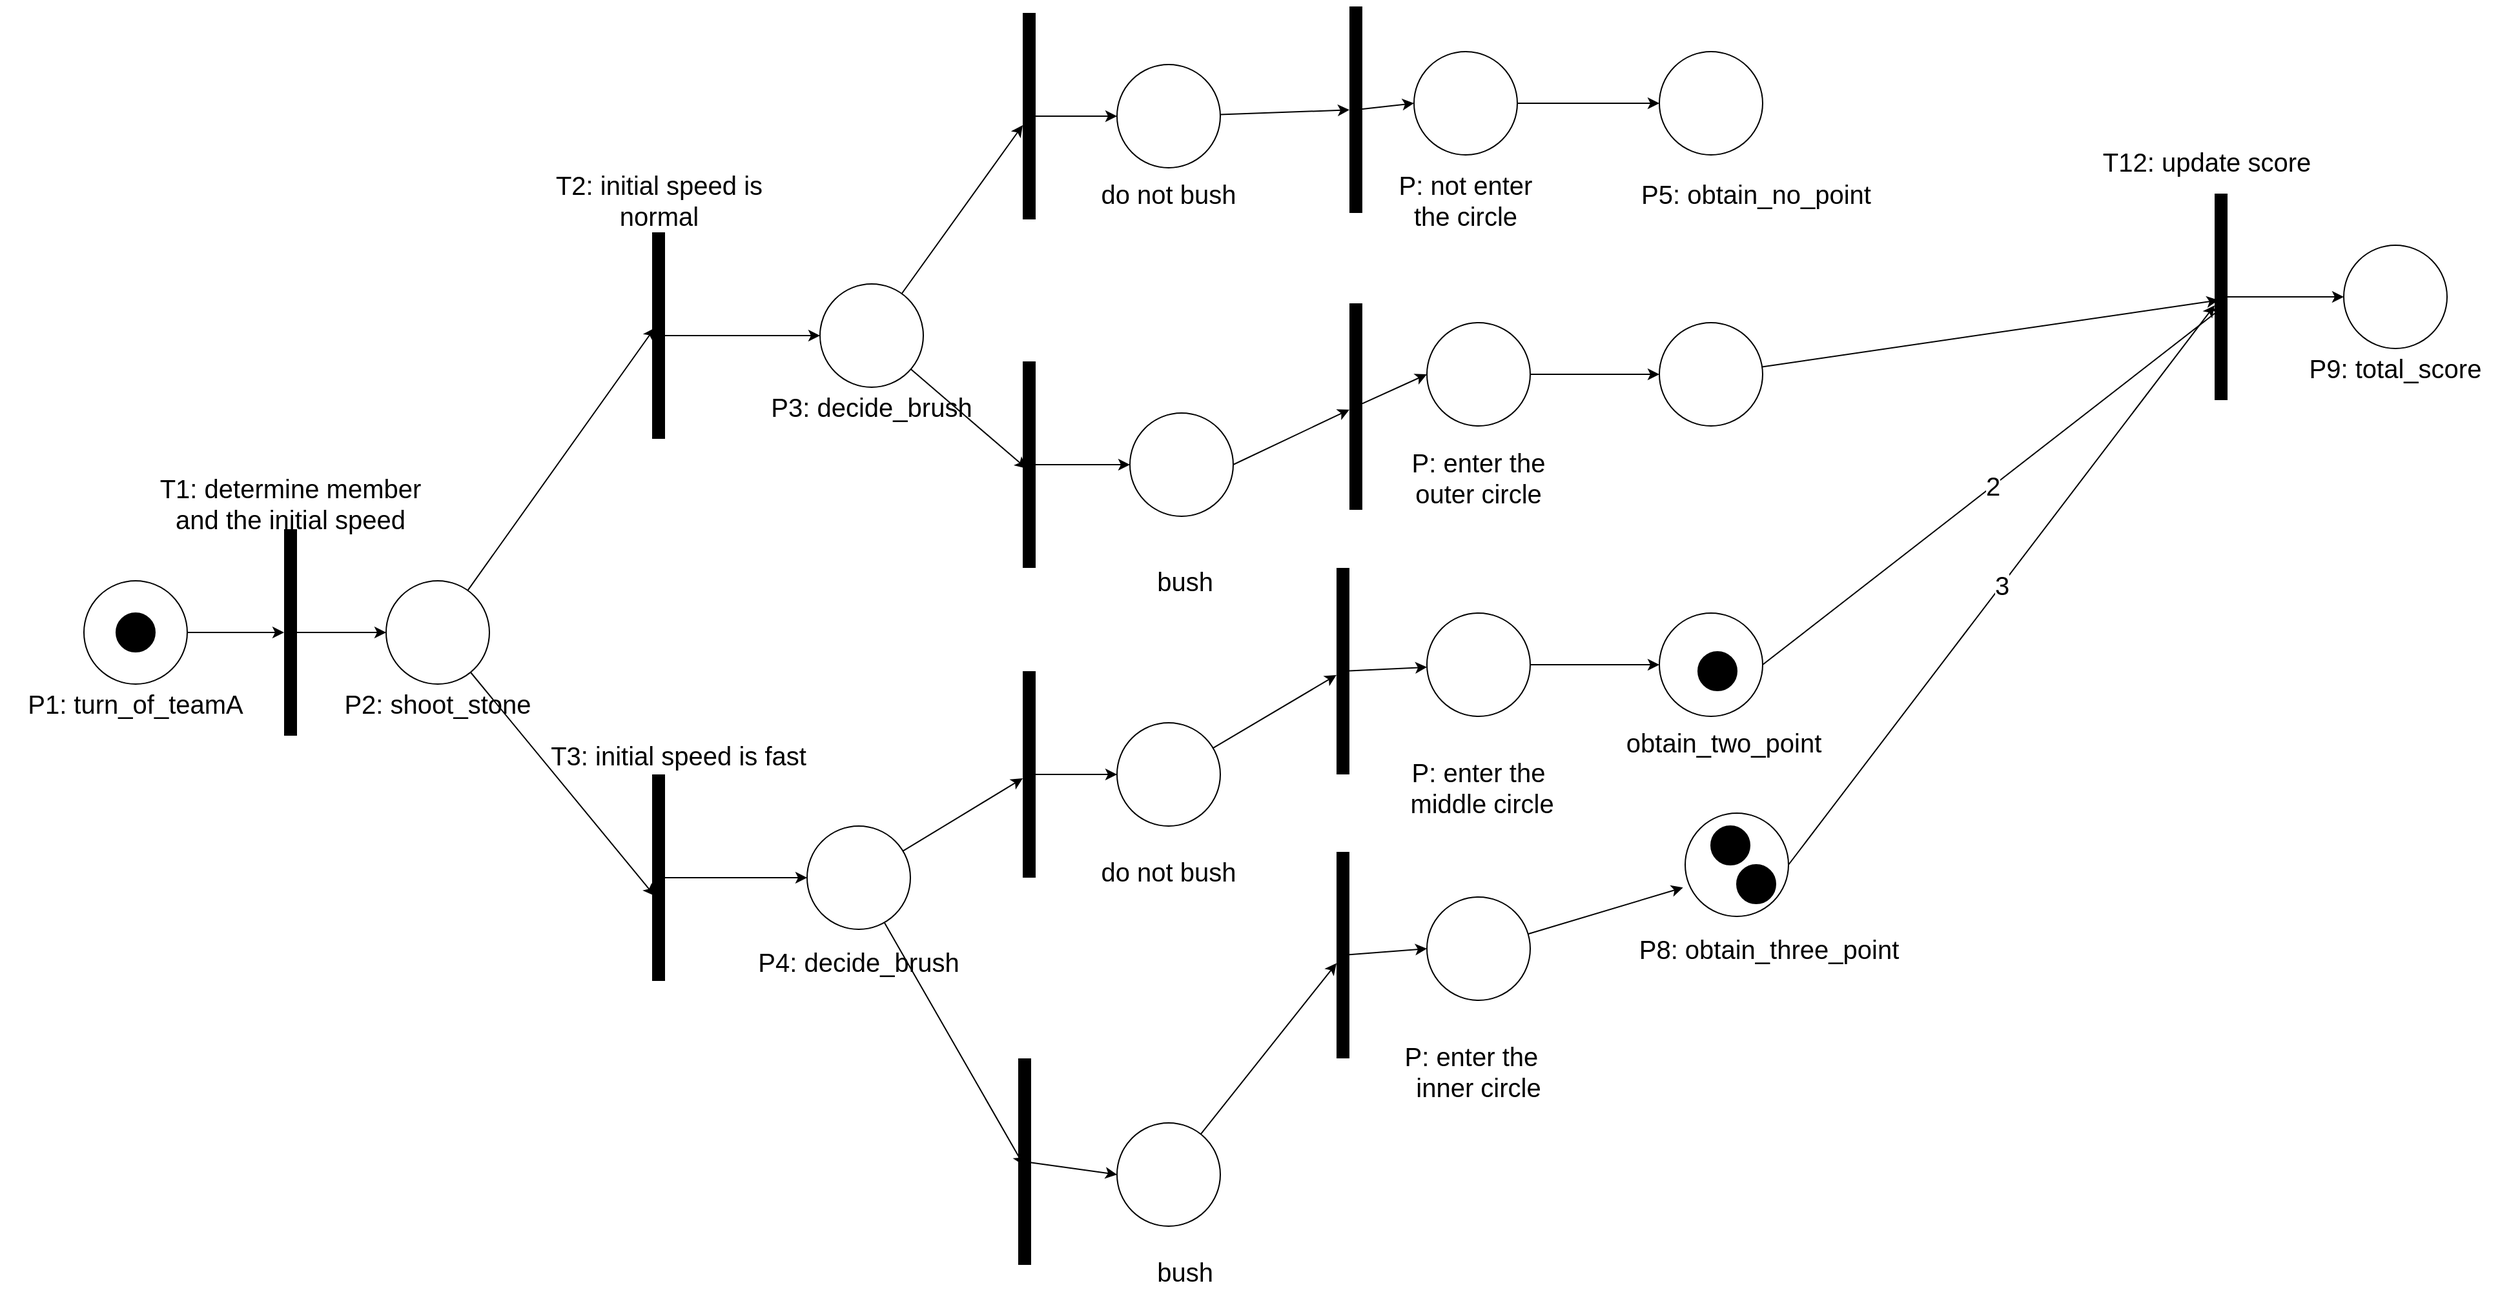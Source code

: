 <mxfile version="17.1.1" type="github">
  <diagram id="g2ASomBswaN9AXCgGyPv" name="Page-1">
    <mxGraphModel dx="1535" dy="2244" grid="1" gridSize="10" guides="1" tooltips="1" connect="1" arrows="1" fold="1" page="1" pageScale="1" pageWidth="827" pageHeight="1169" math="0" shadow="0">
      <root>
        <mxCell id="0" />
        <mxCell id="1" parent="0" />
        <mxCell id="vI_bHhVZxUE-P5Cn4uq1-3" style="edgeStyle=none;rounded=0;orthogonalLoop=1;jettySize=auto;html=1;fontSize=20;" parent="1" source="vI_bHhVZxUE-P5Cn4uq1-1" target="vI_bHhVZxUE-P5Cn4uq1-4" edge="1">
          <mxGeometry relative="1" as="geometry">
            <mxPoint x="260" y="280" as="targetPoint" />
          </mxGeometry>
        </mxCell>
        <mxCell id="vI_bHhVZxUE-P5Cn4uq1-1" value="" style="ellipse;whiteSpace=wrap;html=1;aspect=fixed;fontSize=20;strokeWidth=1;fillColor=#FFFFFF;" parent="1" vertex="1">
          <mxGeometry x="100" y="240" width="80" height="80" as="geometry" />
        </mxCell>
        <mxCell id="vI_bHhVZxUE-P5Cn4uq1-2" value="P1: turn_of_teamA" style="text;html=1;strokeColor=none;fillColor=none;align=center;verticalAlign=middle;whiteSpace=wrap;rounded=0;fontSize=20;" parent="1" vertex="1">
          <mxGeometry x="35" y="320" width="210" height="30" as="geometry" />
        </mxCell>
        <mxCell id="vI_bHhVZxUE-P5Cn4uq1-5" style="edgeStyle=none;rounded=0;orthogonalLoop=1;jettySize=auto;html=1;fontSize=20;" parent="1" source="vI_bHhVZxUE-P5Cn4uq1-4" target="vI_bHhVZxUE-P5Cn4uq1-6" edge="1">
          <mxGeometry relative="1" as="geometry">
            <mxPoint x="350" y="280" as="targetPoint" />
          </mxGeometry>
        </mxCell>
        <mxCell id="vI_bHhVZxUE-P5Cn4uq1-4" value="" style="line;strokeWidth=10;direction=south;html=1;fontSize=20;fillColor=#FFFFFF;" parent="1" vertex="1">
          <mxGeometry x="255" y="200" width="10" height="160" as="geometry" />
        </mxCell>
        <mxCell id="vI_bHhVZxUE-P5Cn4uq1-12" style="edgeStyle=none;rounded=0;orthogonalLoop=1;jettySize=auto;html=1;entryX=0.463;entryY=0.8;entryDx=0;entryDy=0;entryPerimeter=0;fontSize=20;" parent="1" source="vI_bHhVZxUE-P5Cn4uq1-6" target="vI_bHhVZxUE-P5Cn4uq1-10" edge="1">
          <mxGeometry relative="1" as="geometry" />
        </mxCell>
        <mxCell id="vI_bHhVZxUE-P5Cn4uq1-13" style="edgeStyle=none;rounded=0;orthogonalLoop=1;jettySize=auto;html=1;entryX=0.588;entryY=0.8;entryDx=0;entryDy=0;entryPerimeter=0;fontSize=20;" parent="1" source="vI_bHhVZxUE-P5Cn4uq1-6" target="vI_bHhVZxUE-P5Cn4uq1-11" edge="1">
          <mxGeometry relative="1" as="geometry" />
        </mxCell>
        <mxCell id="vI_bHhVZxUE-P5Cn4uq1-6" value="" style="ellipse;whiteSpace=wrap;html=1;aspect=fixed;fontSize=20;strokeWidth=1;fillColor=#FFFFFF;" parent="1" vertex="1">
          <mxGeometry x="334" y="240" width="80" height="80" as="geometry" />
        </mxCell>
        <mxCell id="vI_bHhVZxUE-P5Cn4uq1-7" value="P2: shoot_stone" style="text;html=1;strokeColor=none;fillColor=none;align=center;verticalAlign=middle;whiteSpace=wrap;rounded=0;fontSize=20;" parent="1" vertex="1">
          <mxGeometry x="274" y="320" width="200" height="30" as="geometry" />
        </mxCell>
        <mxCell id="vI_bHhVZxUE-P5Cn4uq1-9" value="" style="edgeStyle=none;rounded=0;orthogonalLoop=1;jettySize=auto;html=1;fontSize=20;" parent="1" source="vI_bHhVZxUE-P5Cn4uq1-8" target="vI_bHhVZxUE-P5Cn4uq1-4" edge="1">
          <mxGeometry relative="1" as="geometry" />
        </mxCell>
        <mxCell id="vI_bHhVZxUE-P5Cn4uq1-8" value="T1: determine member and the initial speed" style="text;html=1;strokeColor=none;fillColor=none;align=center;verticalAlign=middle;whiteSpace=wrap;rounded=0;fontSize=20;" parent="1" vertex="1">
          <mxGeometry x="145" y="160" width="230" height="40" as="geometry" />
        </mxCell>
        <mxCell id="vI_bHhVZxUE-P5Cn4uq1-16" style="edgeStyle=none;rounded=0;orthogonalLoop=1;jettySize=auto;html=1;fontSize=20;" parent="1" source="vI_bHhVZxUE-P5Cn4uq1-10" target="vI_bHhVZxUE-P5Cn4uq1-17" edge="1">
          <mxGeometry relative="1" as="geometry">
            <mxPoint x="650" y="50" as="targetPoint" />
          </mxGeometry>
        </mxCell>
        <mxCell id="vI_bHhVZxUE-P5Cn4uq1-10" value="" style="line;strokeWidth=10;direction=south;html=1;fontSize=20;fillColor=#FFFFFF;" parent="1" vertex="1">
          <mxGeometry x="540" y="-30" width="10" height="160" as="geometry" />
        </mxCell>
        <mxCell id="vI_bHhVZxUE-P5Cn4uq1-31" style="edgeStyle=none;rounded=0;orthogonalLoop=1;jettySize=auto;html=1;fontSize=20;" parent="1" source="vI_bHhVZxUE-P5Cn4uq1-11" target="vI_bHhVZxUE-P5Cn4uq1-27" edge="1">
          <mxGeometry relative="1" as="geometry" />
        </mxCell>
        <mxCell id="vI_bHhVZxUE-P5Cn4uq1-11" value="" style="line;strokeWidth=10;direction=south;html=1;fontSize=20;fillColor=#FFFFFF;" parent="1" vertex="1">
          <mxGeometry x="540" y="390" width="10" height="160" as="geometry" />
        </mxCell>
        <mxCell id="vI_bHhVZxUE-P5Cn4uq1-14" value="T2: initial speed is normal" style="text;html=1;strokeColor=none;fillColor=none;align=center;verticalAlign=middle;whiteSpace=wrap;rounded=0;fontSize=20;" parent="1" vertex="1">
          <mxGeometry x="444.5" y="-70" width="201" height="30" as="geometry" />
        </mxCell>
        <mxCell id="vI_bHhVZxUE-P5Cn4uq1-15" value="T3: initial speed is fast" style="text;html=1;strokeColor=none;fillColor=none;align=center;verticalAlign=middle;whiteSpace=wrap;rounded=0;fontSize=20;" parent="1" vertex="1">
          <mxGeometry x="460" y="360" width="201" height="30" as="geometry" />
        </mxCell>
        <mxCell id="vI_bHhVZxUE-P5Cn4uq1-23" style="edgeStyle=none;rounded=0;orthogonalLoop=1;jettySize=auto;html=1;entryX=0.519;entryY=0.7;entryDx=0;entryDy=0;entryPerimeter=0;fontSize=20;" parent="1" source="vI_bHhVZxUE-P5Cn4uq1-17" target="vI_bHhVZxUE-P5Cn4uq1-22" edge="1">
          <mxGeometry relative="1" as="geometry" />
        </mxCell>
        <mxCell id="vI_bHhVZxUE-P5Cn4uq1-24" style="edgeStyle=none;rounded=0;orthogonalLoop=1;jettySize=auto;html=1;fontSize=20;" parent="1" source="vI_bHhVZxUE-P5Cn4uq1-17" target="vI_bHhVZxUE-P5Cn4uq1-21" edge="1">
          <mxGeometry relative="1" as="geometry" />
        </mxCell>
        <mxCell id="vI_bHhVZxUE-P5Cn4uq1-17" value="" style="ellipse;whiteSpace=wrap;html=1;aspect=fixed;fontSize=20;strokeWidth=1;fillColor=#FFFFFF;" parent="1" vertex="1">
          <mxGeometry x="670" y="10" width="80" height="80" as="geometry" />
        </mxCell>
        <mxCell id="vI_bHhVZxUE-P5Cn4uq1-18" value="P3: decide_brush" style="text;html=1;strokeColor=none;fillColor=none;align=center;verticalAlign=middle;whiteSpace=wrap;rounded=0;fontSize=20;" parent="1" vertex="1">
          <mxGeometry x="630" y="90" width="160" height="30" as="geometry" />
        </mxCell>
        <mxCell id="0EM-8fLEFYnco3IevkyM-26" style="edgeStyle=orthogonalEdgeStyle;rounded=0;orthogonalLoop=1;jettySize=auto;html=1;entryX=0;entryY=0.5;entryDx=0;entryDy=0;" edge="1" parent="1" source="vI_bHhVZxUE-P5Cn4uq1-21" target="0EM-8fLEFYnco3IevkyM-12">
          <mxGeometry relative="1" as="geometry" />
        </mxCell>
        <mxCell id="vI_bHhVZxUE-P5Cn4uq1-21" value="" style="line;strokeWidth=10;direction=south;html=1;fontSize=20;fillColor=#FFFFFF;" parent="1" vertex="1">
          <mxGeometry x="827" y="-200" width="10" height="160" as="geometry" />
        </mxCell>
        <mxCell id="0EM-8fLEFYnco3IevkyM-30" style="edgeStyle=orthogonalEdgeStyle;rounded=0;orthogonalLoop=1;jettySize=auto;html=1;entryX=0;entryY=0.5;entryDx=0;entryDy=0;" edge="1" parent="1" source="vI_bHhVZxUE-P5Cn4uq1-22" target="0EM-8fLEFYnco3IevkyM-13">
          <mxGeometry relative="1" as="geometry" />
        </mxCell>
        <mxCell id="vI_bHhVZxUE-P5Cn4uq1-22" value="" style="line;strokeWidth=10;direction=south;html=1;fontSize=20;fillColor=#FFFFFF;" parent="1" vertex="1">
          <mxGeometry x="827" y="70" width="10" height="160" as="geometry" />
        </mxCell>
        <mxCell id="vI_bHhVZxUE-P5Cn4uq1-25" style="edgeStyle=none;rounded=0;orthogonalLoop=1;jettySize=auto;html=1;entryX=0.519;entryY=0.7;entryDx=0;entryDy=0;entryPerimeter=0;fontSize=20;" parent="1" source="vI_bHhVZxUE-P5Cn4uq1-27" target="vI_bHhVZxUE-P5Cn4uq1-30" edge="1">
          <mxGeometry relative="1" as="geometry" />
        </mxCell>
        <mxCell id="vI_bHhVZxUE-P5Cn4uq1-26" style="edgeStyle=none;rounded=0;orthogonalLoop=1;jettySize=auto;html=1;fontSize=20;" parent="1" source="vI_bHhVZxUE-P5Cn4uq1-27" target="vI_bHhVZxUE-P5Cn4uq1-29" edge="1">
          <mxGeometry relative="1" as="geometry" />
        </mxCell>
        <mxCell id="vI_bHhVZxUE-P5Cn4uq1-27" value="" style="ellipse;whiteSpace=wrap;html=1;aspect=fixed;fontSize=20;strokeWidth=1;fillColor=#FFFFFF;" parent="1" vertex="1">
          <mxGeometry x="660" y="430" width="80" height="80" as="geometry" />
        </mxCell>
        <mxCell id="vI_bHhVZxUE-P5Cn4uq1-28" value="P4: decide_brush" style="text;html=1;strokeColor=none;fillColor=none;align=center;verticalAlign=middle;whiteSpace=wrap;rounded=0;fontSize=20;" parent="1" vertex="1">
          <mxGeometry x="620" y="520" width="160" height="30" as="geometry" />
        </mxCell>
        <mxCell id="0EM-8fLEFYnco3IevkyM-39" style="edgeStyle=none;rounded=0;orthogonalLoop=1;jettySize=auto;html=1;entryX=0;entryY=0.5;entryDx=0;entryDy=0;" edge="1" parent="1" source="vI_bHhVZxUE-P5Cn4uq1-29" target="0EM-8fLEFYnco3IevkyM-14">
          <mxGeometry relative="1" as="geometry" />
        </mxCell>
        <mxCell id="vI_bHhVZxUE-P5Cn4uq1-29" value="" style="line;strokeWidth=10;direction=south;html=1;fontSize=20;fillColor=#FFFFFF;" parent="1" vertex="1">
          <mxGeometry x="827" y="310" width="10" height="160" as="geometry" />
        </mxCell>
        <mxCell id="0EM-8fLEFYnco3IevkyM-61" style="edgeStyle=none;rounded=0;orthogonalLoop=1;jettySize=auto;html=1;entryX=0;entryY=0.5;entryDx=0;entryDy=0;fontSize=20;" edge="1" parent="1" source="vI_bHhVZxUE-P5Cn4uq1-30" target="0EM-8fLEFYnco3IevkyM-15">
          <mxGeometry relative="1" as="geometry" />
        </mxCell>
        <mxCell id="vI_bHhVZxUE-P5Cn4uq1-30" value="" style="line;strokeWidth=10;direction=south;html=1;fontSize=20;fillColor=#FFFFFF;" parent="1" vertex="1">
          <mxGeometry x="827" y="610" width="3" height="160" as="geometry" />
        </mxCell>
        <mxCell id="vI_bHhVZxUE-P5Cn4uq1-74" style="edgeStyle=none;rounded=0;orthogonalLoop=1;jettySize=auto;html=1;entryX=0.516;entryY=0.712;entryDx=0;entryDy=0;entryPerimeter=0;fontSize=20;" parent="1" source="vI_bHhVZxUE-P5Cn4uq1-46" target="vI_bHhVZxUE-P5Cn4uq1-70" edge="1">
          <mxGeometry relative="1" as="geometry" />
        </mxCell>
        <mxCell id="vI_bHhVZxUE-P5Cn4uq1-46" value="" style="ellipse;whiteSpace=wrap;html=1;aspect=fixed;fontSize=20;strokeWidth=1;fillColor=#FFFFFF;" parent="1" vertex="1">
          <mxGeometry x="1320" y="40" width="80" height="80" as="geometry" />
        </mxCell>
        <mxCell id="vI_bHhVZxUE-P5Cn4uq1-49" value="" style="ellipse;whiteSpace=wrap;html=1;aspect=fixed;fontSize=20;strokeWidth=1;fillColor=#FFFFFF;" parent="1" vertex="1">
          <mxGeometry x="1850" y="-20" width="80" height="80" as="geometry" />
        </mxCell>
        <mxCell id="vI_bHhVZxUE-P5Cn4uq1-50" value="P9: total_score" style="text;html=1;strokeColor=none;fillColor=none;align=center;verticalAlign=middle;whiteSpace=wrap;rounded=0;fontSize=20;" parent="1" vertex="1">
          <mxGeometry x="1810" y="60" width="160" height="30" as="geometry" />
        </mxCell>
        <mxCell id="vI_bHhVZxUE-P5Cn4uq1-54" value="P: not enter the circle" style="text;html=1;strokeColor=none;fillColor=none;align=center;verticalAlign=middle;whiteSpace=wrap;rounded=0;fontSize=20;" parent="1" vertex="1">
          <mxGeometry x="1105" y="-75" width="130" height="40" as="geometry" />
        </mxCell>
        <mxCell id="vI_bHhVZxUE-P5Cn4uq1-56" value="" style="ellipse;whiteSpace=wrap;html=1;aspect=fixed;fontSize=20;strokeWidth=1;fillColor=#FFFFFF;" parent="1" vertex="1">
          <mxGeometry x="1320" y="-170" width="80" height="80" as="geometry" />
        </mxCell>
        <mxCell id="vI_bHhVZxUE-P5Cn4uq1-57" value="P5: obtain_no_point" style="text;html=1;strokeColor=none;fillColor=none;align=center;verticalAlign=middle;whiteSpace=wrap;rounded=0;fontSize=20;" parent="1" vertex="1">
          <mxGeometry x="1290" y="-75" width="210" height="30" as="geometry" />
        </mxCell>
        <mxCell id="vI_bHhVZxUE-P5Cn4uq1-58" value="P: enter the outer circle" style="text;html=1;strokeColor=none;fillColor=none;align=center;verticalAlign=middle;whiteSpace=wrap;rounded=0;fontSize=20;" parent="1" vertex="1">
          <mxGeometry x="1115" y="140" width="130" height="40" as="geometry" />
        </mxCell>
        <mxCell id="vI_bHhVZxUE-P5Cn4uq1-65" value="P: enter the &amp;nbsp;middle circle" style="text;html=1;strokeColor=none;fillColor=none;align=center;verticalAlign=middle;whiteSpace=wrap;rounded=0;fontSize=20;" parent="1" vertex="1">
          <mxGeometry x="1115" y="380" width="130" height="40" as="geometry" />
        </mxCell>
        <mxCell id="0EM-8fLEFYnco3IevkyM-1" style="edgeStyle=orthogonalEdgeStyle;rounded=0;orthogonalLoop=1;jettySize=auto;html=1;entryX=0;entryY=0.5;entryDx=0;entryDy=0;" edge="1" parent="1" source="vI_bHhVZxUE-P5Cn4uq1-70" target="vI_bHhVZxUE-P5Cn4uq1-49">
          <mxGeometry relative="1" as="geometry" />
        </mxCell>
        <mxCell id="vI_bHhVZxUE-P5Cn4uq1-70" value="" style="line;strokeWidth=10;direction=south;html=1;fontSize=20;fillColor=#FFFFFF;" parent="1" vertex="1">
          <mxGeometry x="1750" y="-60" width="10" height="160" as="geometry" />
        </mxCell>
        <mxCell id="vI_bHhVZxUE-P5Cn4uq1-71" value="T12: update score" style="text;html=1;strokeColor=none;fillColor=none;align=center;verticalAlign=middle;whiteSpace=wrap;rounded=0;fontSize=20;" parent="1" vertex="1">
          <mxGeometry x="1654" y="-110" width="180" height="50" as="geometry" />
        </mxCell>
        <mxCell id="vI_bHhVZxUE-P5Cn4uq1-80" value="P: enter the &amp;nbsp; inner circle" style="text;html=1;strokeColor=none;fillColor=none;align=center;verticalAlign=middle;whiteSpace=wrap;rounded=0;fontSize=20;" parent="1" vertex="1">
          <mxGeometry x="1115" y="600" width="130" height="40" as="geometry" />
        </mxCell>
        <mxCell id="vI_bHhVZxUE-P5Cn4uq1-84" value="P8: obtain_three_point" style="text;html=1;strokeColor=none;fillColor=none;align=center;verticalAlign=middle;whiteSpace=wrap;rounded=0;fontSize=20;" parent="1" vertex="1">
          <mxGeometry x="1295" y="510" width="220" height="30" as="geometry" />
        </mxCell>
        <mxCell id="vI_bHhVZxUE-P5Cn4uq1-94" value="" style="ellipse;whiteSpace=wrap;html=1;aspect=fixed;fontSize=20;strokeWidth=1;fillColor=#000000;" parent="1" vertex="1">
          <mxGeometry x="125" y="265" width="30" height="30" as="geometry" />
        </mxCell>
        <mxCell id="0EM-8fLEFYnco3IevkyM-36" style="edgeStyle=none;rounded=0;orthogonalLoop=1;jettySize=auto;html=1;entryX=0;entryY=0.5;entryDx=0;entryDy=0;" edge="1" parent="1" source="0EM-8fLEFYnco3IevkyM-6" target="vI_bHhVZxUE-P5Cn4uq1-56">
          <mxGeometry relative="1" as="geometry" />
        </mxCell>
        <mxCell id="0EM-8fLEFYnco3IevkyM-6" value="" style="ellipse;whiteSpace=wrap;html=1;aspect=fixed;" vertex="1" parent="1">
          <mxGeometry x="1130" y="-170" width="80" height="80" as="geometry" />
        </mxCell>
        <mxCell id="0EM-8fLEFYnco3IevkyM-38" style="edgeStyle=none;rounded=0;orthogonalLoop=1;jettySize=auto;html=1;entryX=0;entryY=0.5;entryDx=0;entryDy=0;" edge="1" parent="1" source="0EM-8fLEFYnco3IevkyM-8" target="vI_bHhVZxUE-P5Cn4uq1-46">
          <mxGeometry relative="1" as="geometry" />
        </mxCell>
        <mxCell id="0EM-8fLEFYnco3IevkyM-8" value="" style="ellipse;whiteSpace=wrap;html=1;aspect=fixed;" vertex="1" parent="1">
          <mxGeometry x="1140" y="40" width="80" height="80" as="geometry" />
        </mxCell>
        <mxCell id="0EM-8fLEFYnco3IevkyM-43" style="edgeStyle=none;rounded=0;orthogonalLoop=1;jettySize=auto;html=1;" edge="1" parent="1" source="0EM-8fLEFYnco3IevkyM-9" target="0EM-8fLEFYnco3IevkyM-44">
          <mxGeometry relative="1" as="geometry">
            <mxPoint x="1340" y="305" as="targetPoint" />
          </mxGeometry>
        </mxCell>
        <mxCell id="0EM-8fLEFYnco3IevkyM-9" value="" style="ellipse;whiteSpace=wrap;html=1;aspect=fixed;" vertex="1" parent="1">
          <mxGeometry x="1140" y="265" width="80" height="80" as="geometry" />
        </mxCell>
        <mxCell id="0EM-8fLEFYnco3IevkyM-66" style="edgeStyle=none;rounded=0;orthogonalLoop=1;jettySize=auto;html=1;entryX=-0.021;entryY=0.721;entryDx=0;entryDy=0;entryPerimeter=0;fontSize=20;" edge="1" parent="1" source="0EM-8fLEFYnco3IevkyM-11" target="0EM-8fLEFYnco3IevkyM-65">
          <mxGeometry relative="1" as="geometry" />
        </mxCell>
        <mxCell id="0EM-8fLEFYnco3IevkyM-11" value="" style="ellipse;whiteSpace=wrap;html=1;aspect=fixed;" vertex="1" parent="1">
          <mxGeometry x="1140" y="485" width="80" height="80" as="geometry" />
        </mxCell>
        <mxCell id="0EM-8fLEFYnco3IevkyM-34" style="edgeStyle=none;rounded=0;orthogonalLoop=1;jettySize=auto;html=1;" edge="1" parent="1" source="0EM-8fLEFYnco3IevkyM-12" target="0EM-8fLEFYnco3IevkyM-19">
          <mxGeometry relative="1" as="geometry" />
        </mxCell>
        <mxCell id="0EM-8fLEFYnco3IevkyM-12" value="" style="ellipse;whiteSpace=wrap;html=1;aspect=fixed;" vertex="1" parent="1">
          <mxGeometry x="900" y="-160" width="80" height="80" as="geometry" />
        </mxCell>
        <mxCell id="0EM-8fLEFYnco3IevkyM-31" style="rounded=0;orthogonalLoop=1;jettySize=auto;html=1;exitX=1;exitY=0.5;exitDx=0;exitDy=0;" edge="1" parent="1" source="0EM-8fLEFYnco3IevkyM-13" target="0EM-8fLEFYnco3IevkyM-18">
          <mxGeometry relative="1" as="geometry" />
        </mxCell>
        <mxCell id="0EM-8fLEFYnco3IevkyM-13" value="" style="ellipse;whiteSpace=wrap;html=1;aspect=fixed;" vertex="1" parent="1">
          <mxGeometry x="910" y="110" width="80" height="80" as="geometry" />
        </mxCell>
        <mxCell id="0EM-8fLEFYnco3IevkyM-40" style="edgeStyle=none;rounded=0;orthogonalLoop=1;jettySize=auto;html=1;" edge="1" parent="1" source="0EM-8fLEFYnco3IevkyM-14" target="0EM-8fLEFYnco3IevkyM-17">
          <mxGeometry relative="1" as="geometry" />
        </mxCell>
        <mxCell id="0EM-8fLEFYnco3IevkyM-14" value="" style="ellipse;whiteSpace=wrap;html=1;aspect=fixed;" vertex="1" parent="1">
          <mxGeometry x="900" y="350" width="80" height="80" as="geometry" />
        </mxCell>
        <mxCell id="0EM-8fLEFYnco3IevkyM-63" style="edgeStyle=none;rounded=0;orthogonalLoop=1;jettySize=auto;html=1;fontSize=20;" edge="1" parent="1" source="0EM-8fLEFYnco3IevkyM-15" target="0EM-8fLEFYnco3IevkyM-16">
          <mxGeometry relative="1" as="geometry" />
        </mxCell>
        <mxCell id="0EM-8fLEFYnco3IevkyM-15" value="" style="ellipse;whiteSpace=wrap;html=1;aspect=fixed;" vertex="1" parent="1">
          <mxGeometry x="900" y="660" width="80" height="80" as="geometry" />
        </mxCell>
        <mxCell id="0EM-8fLEFYnco3IevkyM-64" style="edgeStyle=none;rounded=0;orthogonalLoop=1;jettySize=auto;html=1;entryX=0;entryY=0.5;entryDx=0;entryDy=0;fontSize=20;" edge="1" parent="1" source="0EM-8fLEFYnco3IevkyM-16" target="0EM-8fLEFYnco3IevkyM-11">
          <mxGeometry relative="1" as="geometry" />
        </mxCell>
        <mxCell id="0EM-8fLEFYnco3IevkyM-16" value="" style="line;strokeWidth=10;direction=south;html=1;fontSize=20;fillColor=#FFFFFF;" vertex="1" parent="1">
          <mxGeometry x="1070" y="450" width="10" height="160" as="geometry" />
        </mxCell>
        <mxCell id="0EM-8fLEFYnco3IevkyM-41" style="edgeStyle=none;rounded=0;orthogonalLoop=1;jettySize=auto;html=1;" edge="1" parent="1" source="0EM-8fLEFYnco3IevkyM-17" target="0EM-8fLEFYnco3IevkyM-9">
          <mxGeometry relative="1" as="geometry" />
        </mxCell>
        <mxCell id="0EM-8fLEFYnco3IevkyM-17" value="" style="line;strokeWidth=10;direction=south;html=1;fontSize=20;fillColor=#FFFFFF;" vertex="1" parent="1">
          <mxGeometry x="1070" y="230" width="10" height="160" as="geometry" />
        </mxCell>
        <mxCell id="0EM-8fLEFYnco3IevkyM-37" style="edgeStyle=none;rounded=0;orthogonalLoop=1;jettySize=auto;html=1;entryX=0;entryY=0.5;entryDx=0;entryDy=0;" edge="1" parent="1" source="0EM-8fLEFYnco3IevkyM-18" target="0EM-8fLEFYnco3IevkyM-8">
          <mxGeometry relative="1" as="geometry" />
        </mxCell>
        <mxCell id="0EM-8fLEFYnco3IevkyM-18" value="" style="line;strokeWidth=10;direction=south;html=1;fontSize=20;fillColor=#FFFFFF;" vertex="1" parent="1">
          <mxGeometry x="1080" y="25" width="10" height="160" as="geometry" />
        </mxCell>
        <mxCell id="0EM-8fLEFYnco3IevkyM-35" style="edgeStyle=none;rounded=0;orthogonalLoop=1;jettySize=auto;html=1;entryX=0;entryY=0.5;entryDx=0;entryDy=0;" edge="1" parent="1" source="0EM-8fLEFYnco3IevkyM-19" target="0EM-8fLEFYnco3IevkyM-6">
          <mxGeometry relative="1" as="geometry" />
        </mxCell>
        <mxCell id="0EM-8fLEFYnco3IevkyM-19" value="" style="line;strokeWidth=10;direction=south;html=1;fontSize=20;fillColor=#FFFFFF;" vertex="1" parent="1">
          <mxGeometry x="1080" y="-205" width="10" height="160" as="geometry" />
        </mxCell>
        <mxCell id="0EM-8fLEFYnco3IevkyM-22" value="do not bush" style="text;html=1;strokeColor=none;fillColor=none;align=center;verticalAlign=middle;whiteSpace=wrap;rounded=0;fontSize=20;" vertex="1" parent="1">
          <mxGeometry x="860" y="-75" width="160" height="30" as="geometry" />
        </mxCell>
        <mxCell id="0EM-8fLEFYnco3IevkyM-23" value="do not bush" style="text;html=1;strokeColor=none;fillColor=none;align=center;verticalAlign=middle;whiteSpace=wrap;rounded=0;fontSize=20;" vertex="1" parent="1">
          <mxGeometry x="860" y="450" width="160" height="30" as="geometry" />
        </mxCell>
        <mxCell id="0EM-8fLEFYnco3IevkyM-24" value="&amp;nbsp;bush" style="text;html=1;strokeColor=none;fillColor=none;align=center;verticalAlign=middle;whiteSpace=wrap;rounded=0;fontSize=20;" vertex="1" parent="1">
          <mxGeometry x="870" y="225" width="160" height="30" as="geometry" />
        </mxCell>
        <mxCell id="0EM-8fLEFYnco3IevkyM-25" value="&amp;nbsp;bush" style="text;html=1;strokeColor=none;fillColor=none;align=center;verticalAlign=middle;whiteSpace=wrap;rounded=0;fontSize=20;" vertex="1" parent="1">
          <mxGeometry x="870" y="760" width="160" height="30" as="geometry" />
        </mxCell>
        <mxCell id="0EM-8fLEFYnco3IevkyM-44" value="" style="ellipse;whiteSpace=wrap;html=1;aspect=fixed;" vertex="1" parent="1">
          <mxGeometry x="1320" y="265" width="80" height="80" as="geometry" />
        </mxCell>
        <mxCell id="0EM-8fLEFYnco3IevkyM-49" value="&lt;font style=&quot;font-size: 20px&quot;&gt;2&lt;/font&gt;" style="edgeStyle=none;rounded=0;orthogonalLoop=1;jettySize=auto;html=1;entryX=0.548;entryY=0.333;entryDx=0;entryDy=0;exitX=1;exitY=0.5;exitDx=0;exitDy=0;entryPerimeter=0;" edge="1" parent="1" source="0EM-8fLEFYnco3IevkyM-44" target="vI_bHhVZxUE-P5Cn4uq1-70">
          <mxGeometry relative="1" as="geometry">
            <mxPoint x="1600" y="246.219" as="sourcePoint" />
          </mxGeometry>
        </mxCell>
        <mxCell id="0EM-8fLEFYnco3IevkyM-52" value="" style="ellipse;whiteSpace=wrap;html=1;aspect=fixed;fontSize=20;strokeWidth=1;fillColor=#000000;" vertex="1" parent="1">
          <mxGeometry x="1350" y="295" width="30" height="30" as="geometry" />
        </mxCell>
        <mxCell id="0EM-8fLEFYnco3IevkyM-60" value="obtain_two_point" style="text;html=1;strokeColor=none;fillColor=none;align=center;verticalAlign=middle;whiteSpace=wrap;rounded=0;fontSize=20;" vertex="1" parent="1">
          <mxGeometry x="1295" y="345" width="150" height="40" as="geometry" />
        </mxCell>
        <mxCell id="0EM-8fLEFYnco3IevkyM-65" value="" style="ellipse;whiteSpace=wrap;html=1;aspect=fixed;fontSize=20;" vertex="1" parent="1">
          <mxGeometry x="1340" y="420" width="80" height="80" as="geometry" />
        </mxCell>
        <mxCell id="0EM-8fLEFYnco3IevkyM-70" value="3" style="edgeStyle=none;rounded=0;orthogonalLoop=1;jettySize=auto;html=1;fontSize=20;exitX=1;exitY=0.5;exitDx=0;exitDy=0;" edge="1" parent="1" source="0EM-8fLEFYnco3IevkyM-65" target="vI_bHhVZxUE-P5Cn4uq1-70">
          <mxGeometry relative="1" as="geometry">
            <mxPoint x="1700" y="425.385" as="sourcePoint" />
          </mxGeometry>
        </mxCell>
        <mxCell id="0EM-8fLEFYnco3IevkyM-73" value="" style="ellipse;whiteSpace=wrap;html=1;aspect=fixed;fontSize=20;strokeWidth=1;fillColor=#000000;" vertex="1" parent="1">
          <mxGeometry x="1360" y="430" width="30" height="30" as="geometry" />
        </mxCell>
        <mxCell id="0EM-8fLEFYnco3IevkyM-74" value="" style="ellipse;whiteSpace=wrap;html=1;aspect=fixed;fontSize=20;strokeWidth=1;fillColor=#000000;" vertex="1" parent="1">
          <mxGeometry x="1380" y="460" width="30" height="30" as="geometry" />
        </mxCell>
      </root>
    </mxGraphModel>
  </diagram>
</mxfile>
